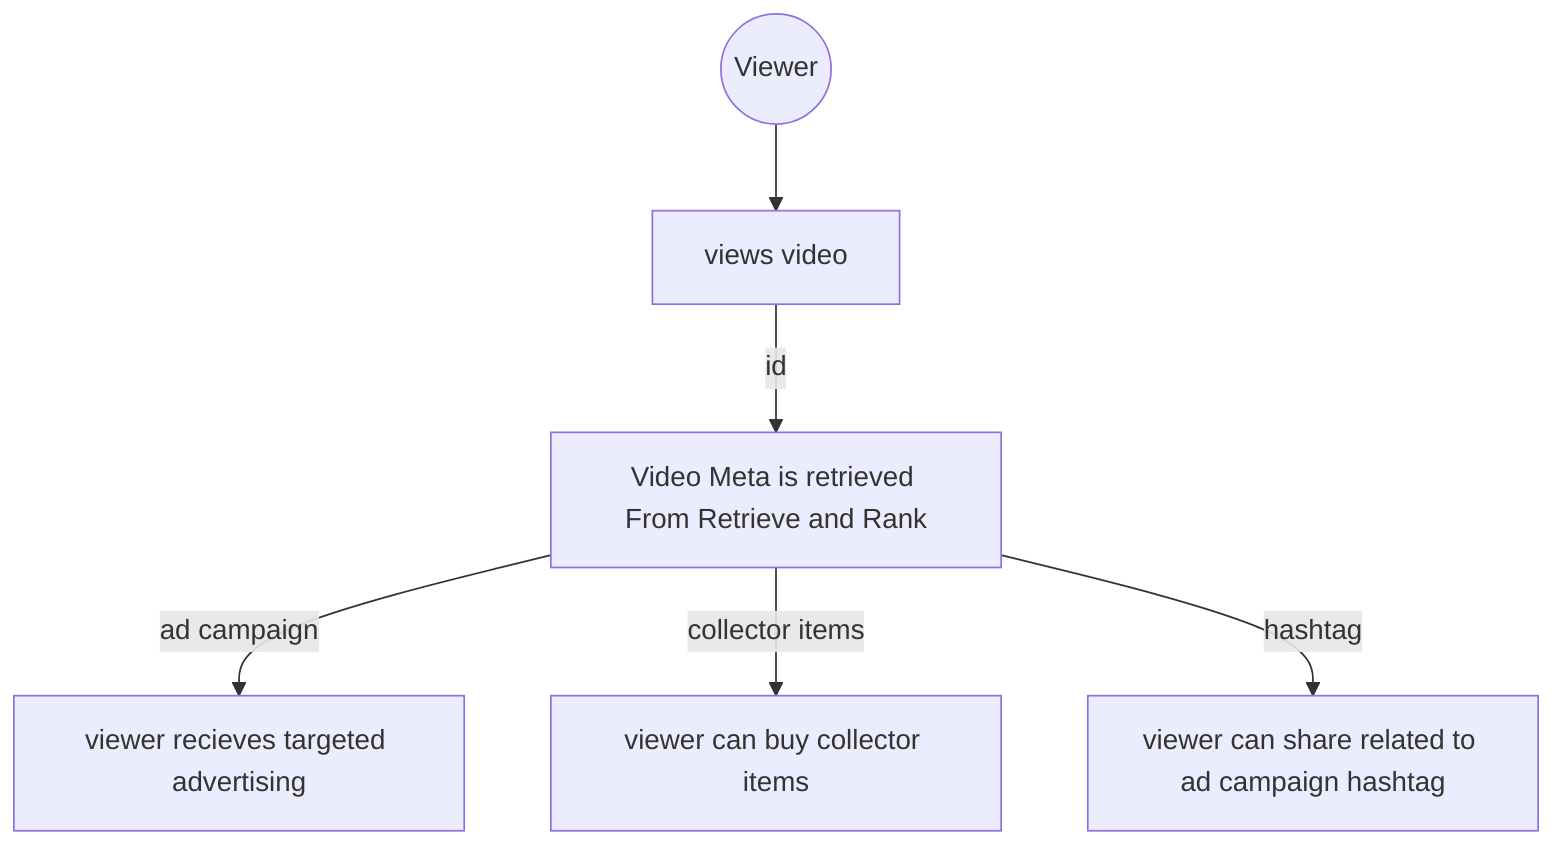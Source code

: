 graph TD;
    start((Viewer))
    viewer[views video]
    retrieveAndRank[Video Meta is retrieved From Retrieve and Rank]
    viewerAdCampaign[viewer recieves targeted advertising]
    viewerAdCollectorItems[viewer can buy collector items]
    viewerAdShare[viewer can share related to ad campaign hashtag]

    start-->viewer
    viewer-- id -->retrieveAndRank
    retrieveAndRank-- ad campaign -->viewerAdCampaign
    retrieveAndRank-- collector items -->viewerAdCollectorItems
    retrieveAndRank-- hashtag -->viewerAdShare
